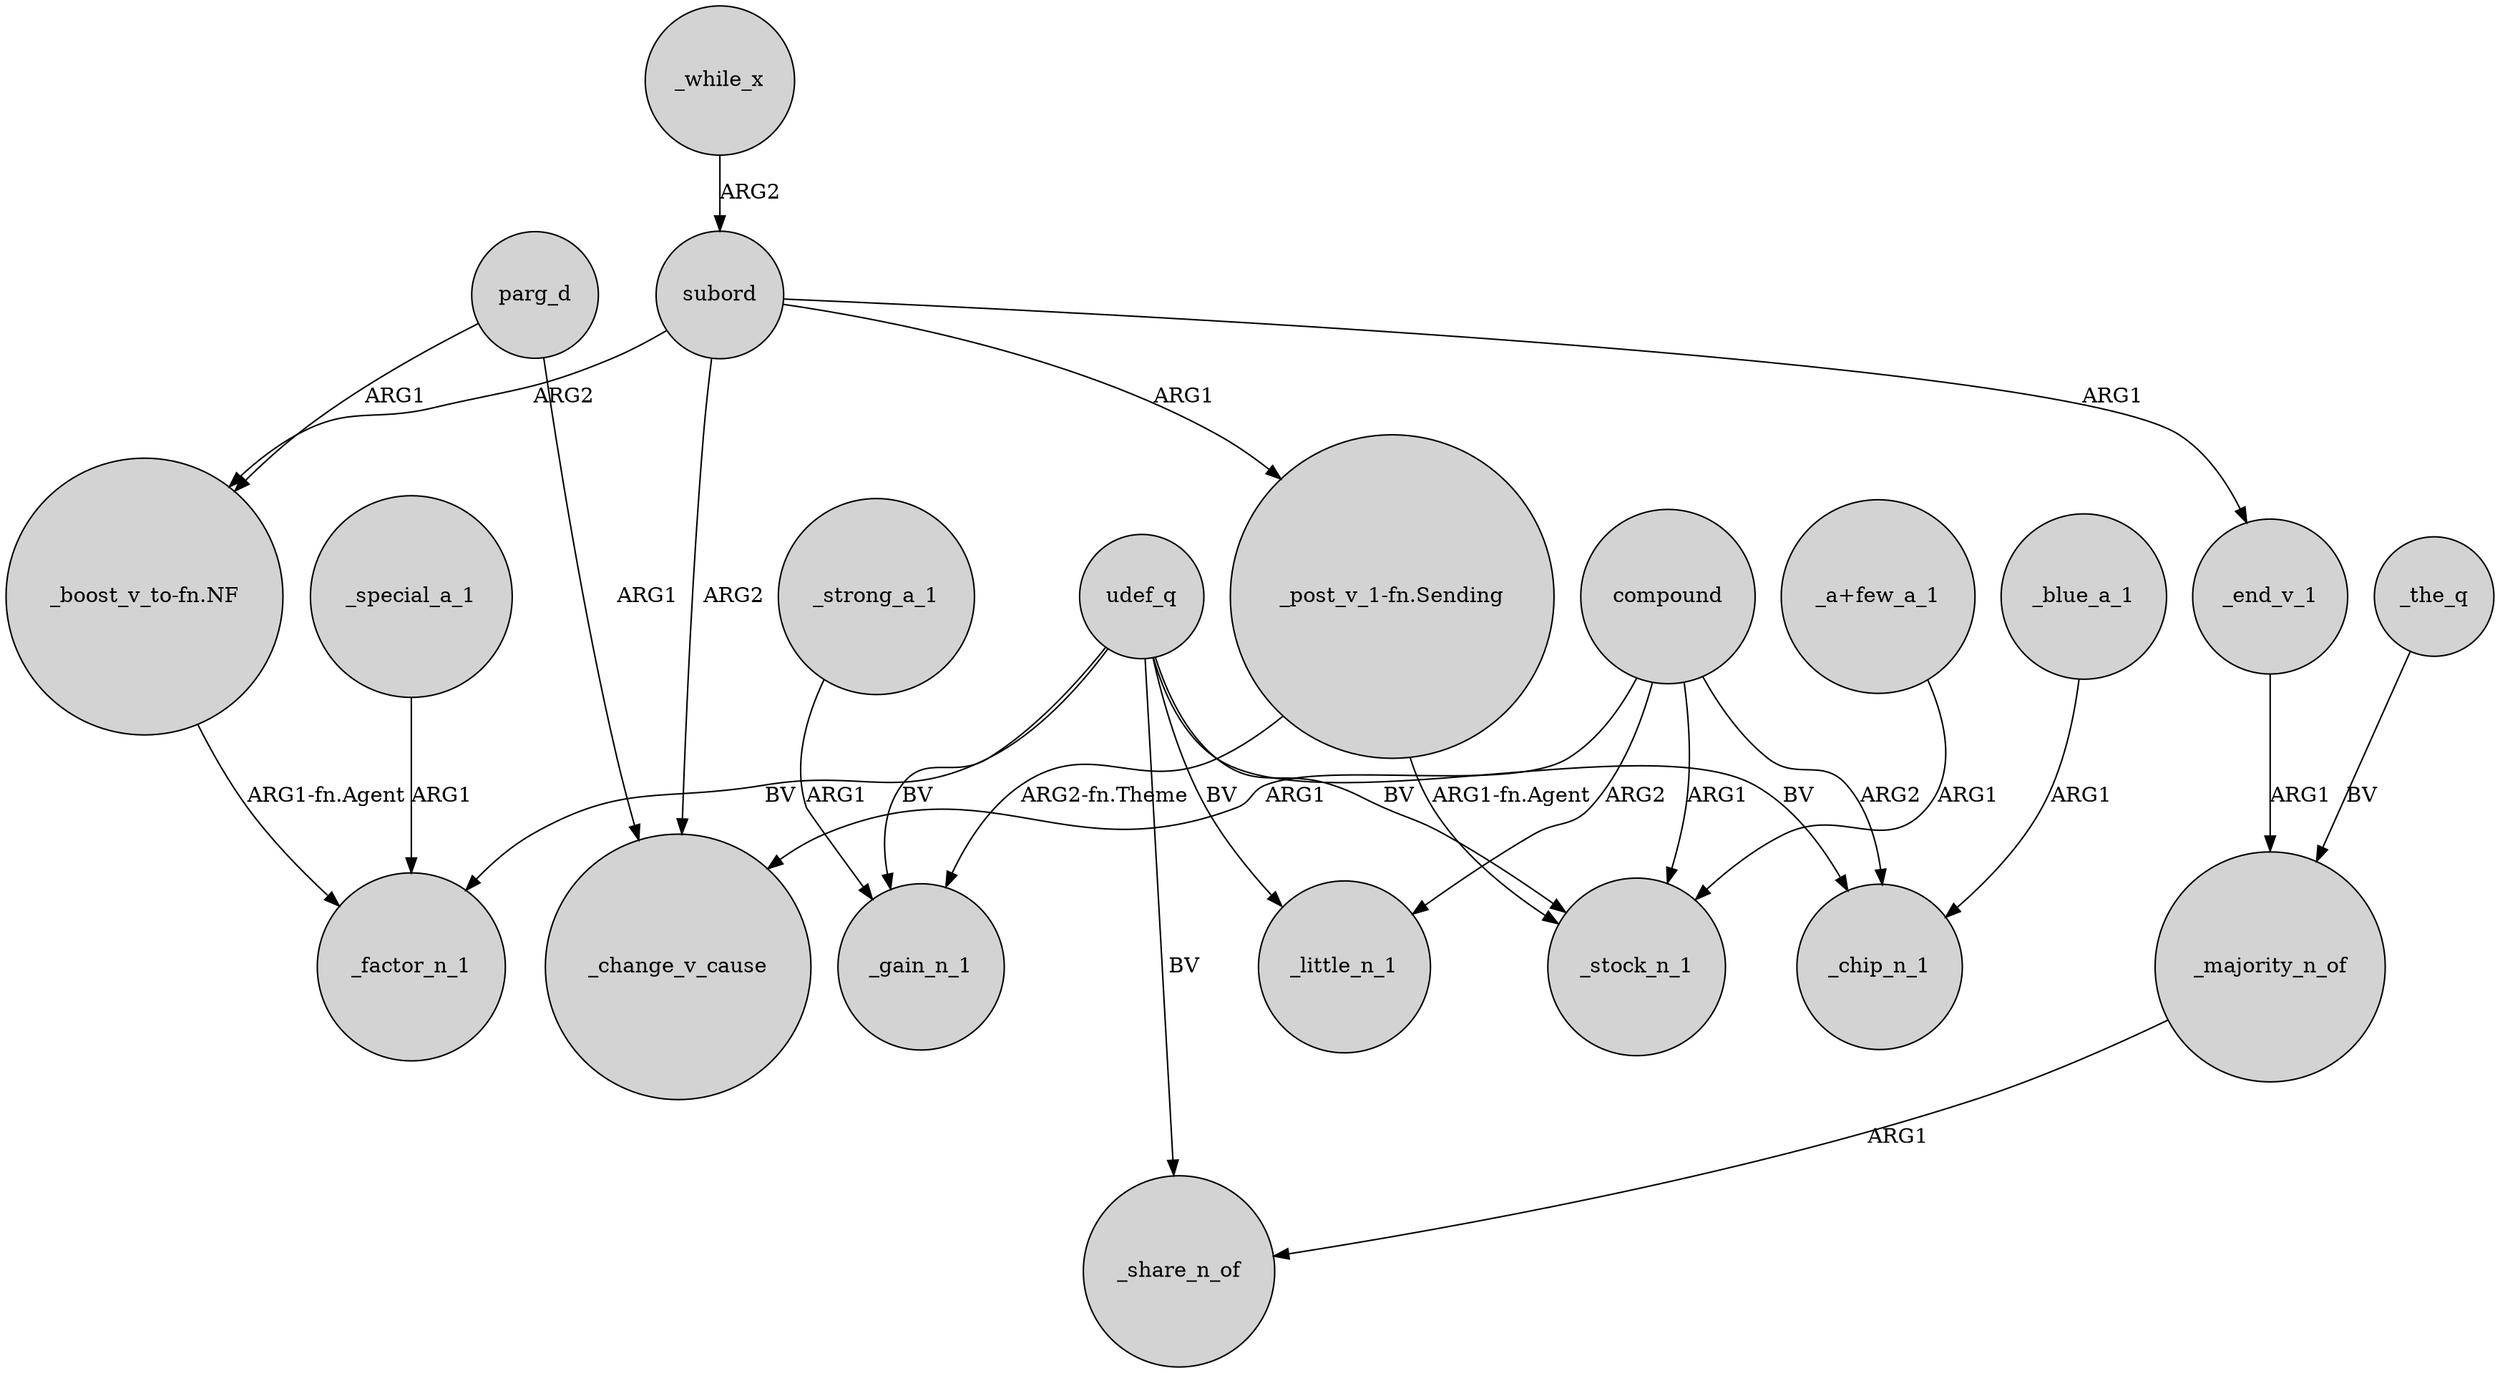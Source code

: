 digraph {
	node [shape=circle style=filled]
	subord -> _change_v_cause [label=ARG2]
	_strong_a_1 -> _gain_n_1 [label=ARG1]
	_end_v_1 -> _majority_n_of [label=ARG1]
	parg_d -> _change_v_cause [label=ARG1]
	"_post_v_1-fn.Sending" -> _gain_n_1 [label="ARG2-fn.Theme"]
	_majority_n_of -> _share_n_of [label=ARG1]
	udef_q -> _gain_n_1 [label=BV]
	subord -> _end_v_1 [label=ARG1]
	udef_q -> _chip_n_1 [label=BV]
	_while_x -> subord [label=ARG2]
	_the_q -> _majority_n_of [label=BV]
	compound -> _stock_n_1 [label=ARG1]
	parg_d -> "_boost_v_to-fn.NF" [label=ARG1]
	subord -> "_boost_v_to-fn.NF" [label=ARG2]
	compound -> _little_n_1 [label=ARG2]
	_special_a_1 -> _factor_n_1 [label=ARG1]
	compound -> _chip_n_1 [label=ARG2]
	udef_q -> _stock_n_1 [label=BV]
	"_post_v_1-fn.Sending" -> _stock_n_1 [label="ARG1-fn.Agent"]
	udef_q -> _little_n_1 [label=BV]
	"_boost_v_to-fn.NF" -> _factor_n_1 [label="ARG1-fn.Agent"]
	"_a+few_a_1" -> _stock_n_1 [label=ARG1]
	udef_q -> _share_n_of [label=BV]
	_blue_a_1 -> _chip_n_1 [label=ARG1]
	udef_q -> _factor_n_1 [label=BV]
	subord -> "_post_v_1-fn.Sending" [label=ARG1]
	compound -> _change_v_cause [label=ARG1]
}
